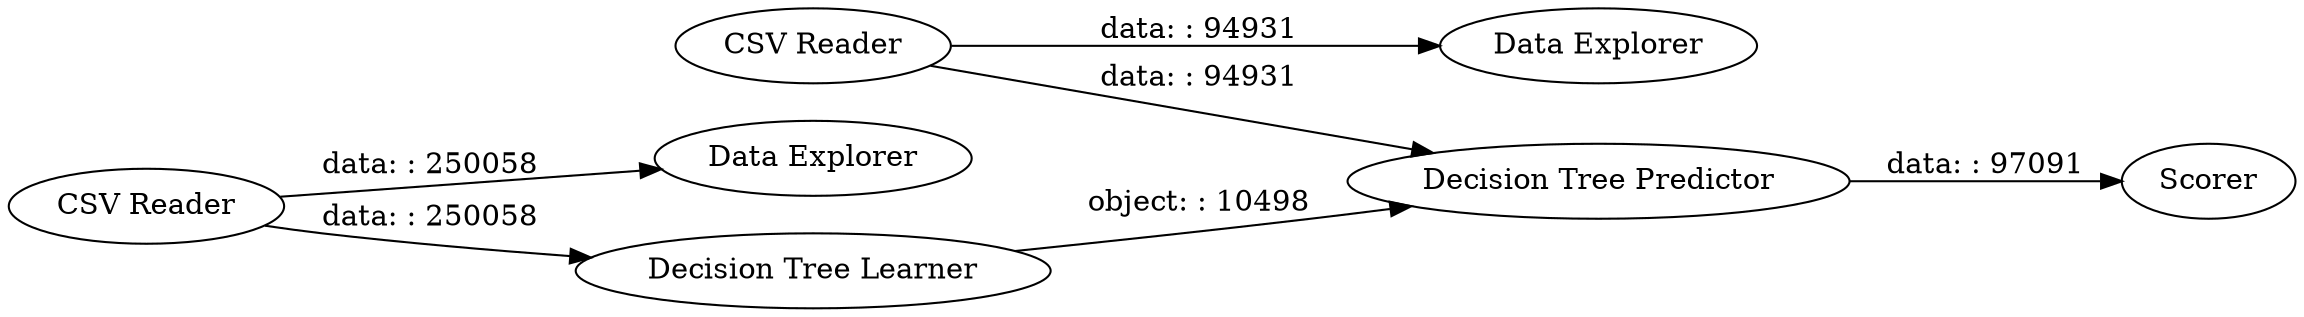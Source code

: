 digraph {
	"-7326768170207517465_6" [label="Data Explorer"]
	"-7326768170207517465_3" [label="Decision Tree Predictor"]
	"-7326768170207517465_4" [label="CSV Reader"]
	"-7326768170207517465_7" [label="Data Explorer"]
	"-7326768170207517465_1" [label="CSV Reader"]
	"-7326768170207517465_5" [label=Scorer]
	"-7326768170207517465_2" [label="Decision Tree Learner"]
	"-7326768170207517465_3" -> "-7326768170207517465_5" [label="data: : 97091"]
	"-7326768170207517465_2" -> "-7326768170207517465_3" [label="object: : 10498"]
	"-7326768170207517465_4" -> "-7326768170207517465_3" [label="data: : 94931"]
	"-7326768170207517465_4" -> "-7326768170207517465_6" [label="data: : 94931"]
	"-7326768170207517465_1" -> "-7326768170207517465_7" [label="data: : 250058"]
	"-7326768170207517465_1" -> "-7326768170207517465_2" [label="data: : 250058"]
	rankdir=LR
}
